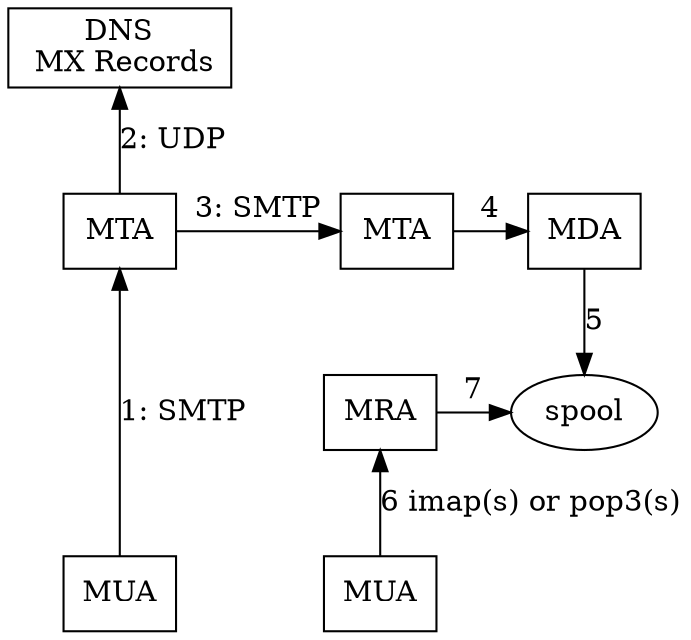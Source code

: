digraph G {
	concentrate = true;
	ranksep=0.5;
	edge [labelfloat=false];
	node [shape=box];
	dns -> MTA [dir=back, label="2: UDP",labelangle=30];
	MTA -> MUA [dir=back, minilen=4,label="1: SMTP"];
	MTA -> MTAprime [label="3: SMTP"];
	MTAprime -> MDA [label="4", minilen=4];
	MRA -> MUAprime [dir=back, label="6 imap(s) or pop3(s)"];
	MRA -> spool [label="7"];
	MDA -> spool [label="5"];
	{rank = same; MTA; MTAprime; MDA}
	{rank = same; MRA; spool;}
	{rank = same; MUA; MUAprime}
	MTAprime [ label="MTA"];
	MUAprime [ label="MUA"];
	dns [label="DNS\n MX Records"];
	spool [shape=ellipse];
}
